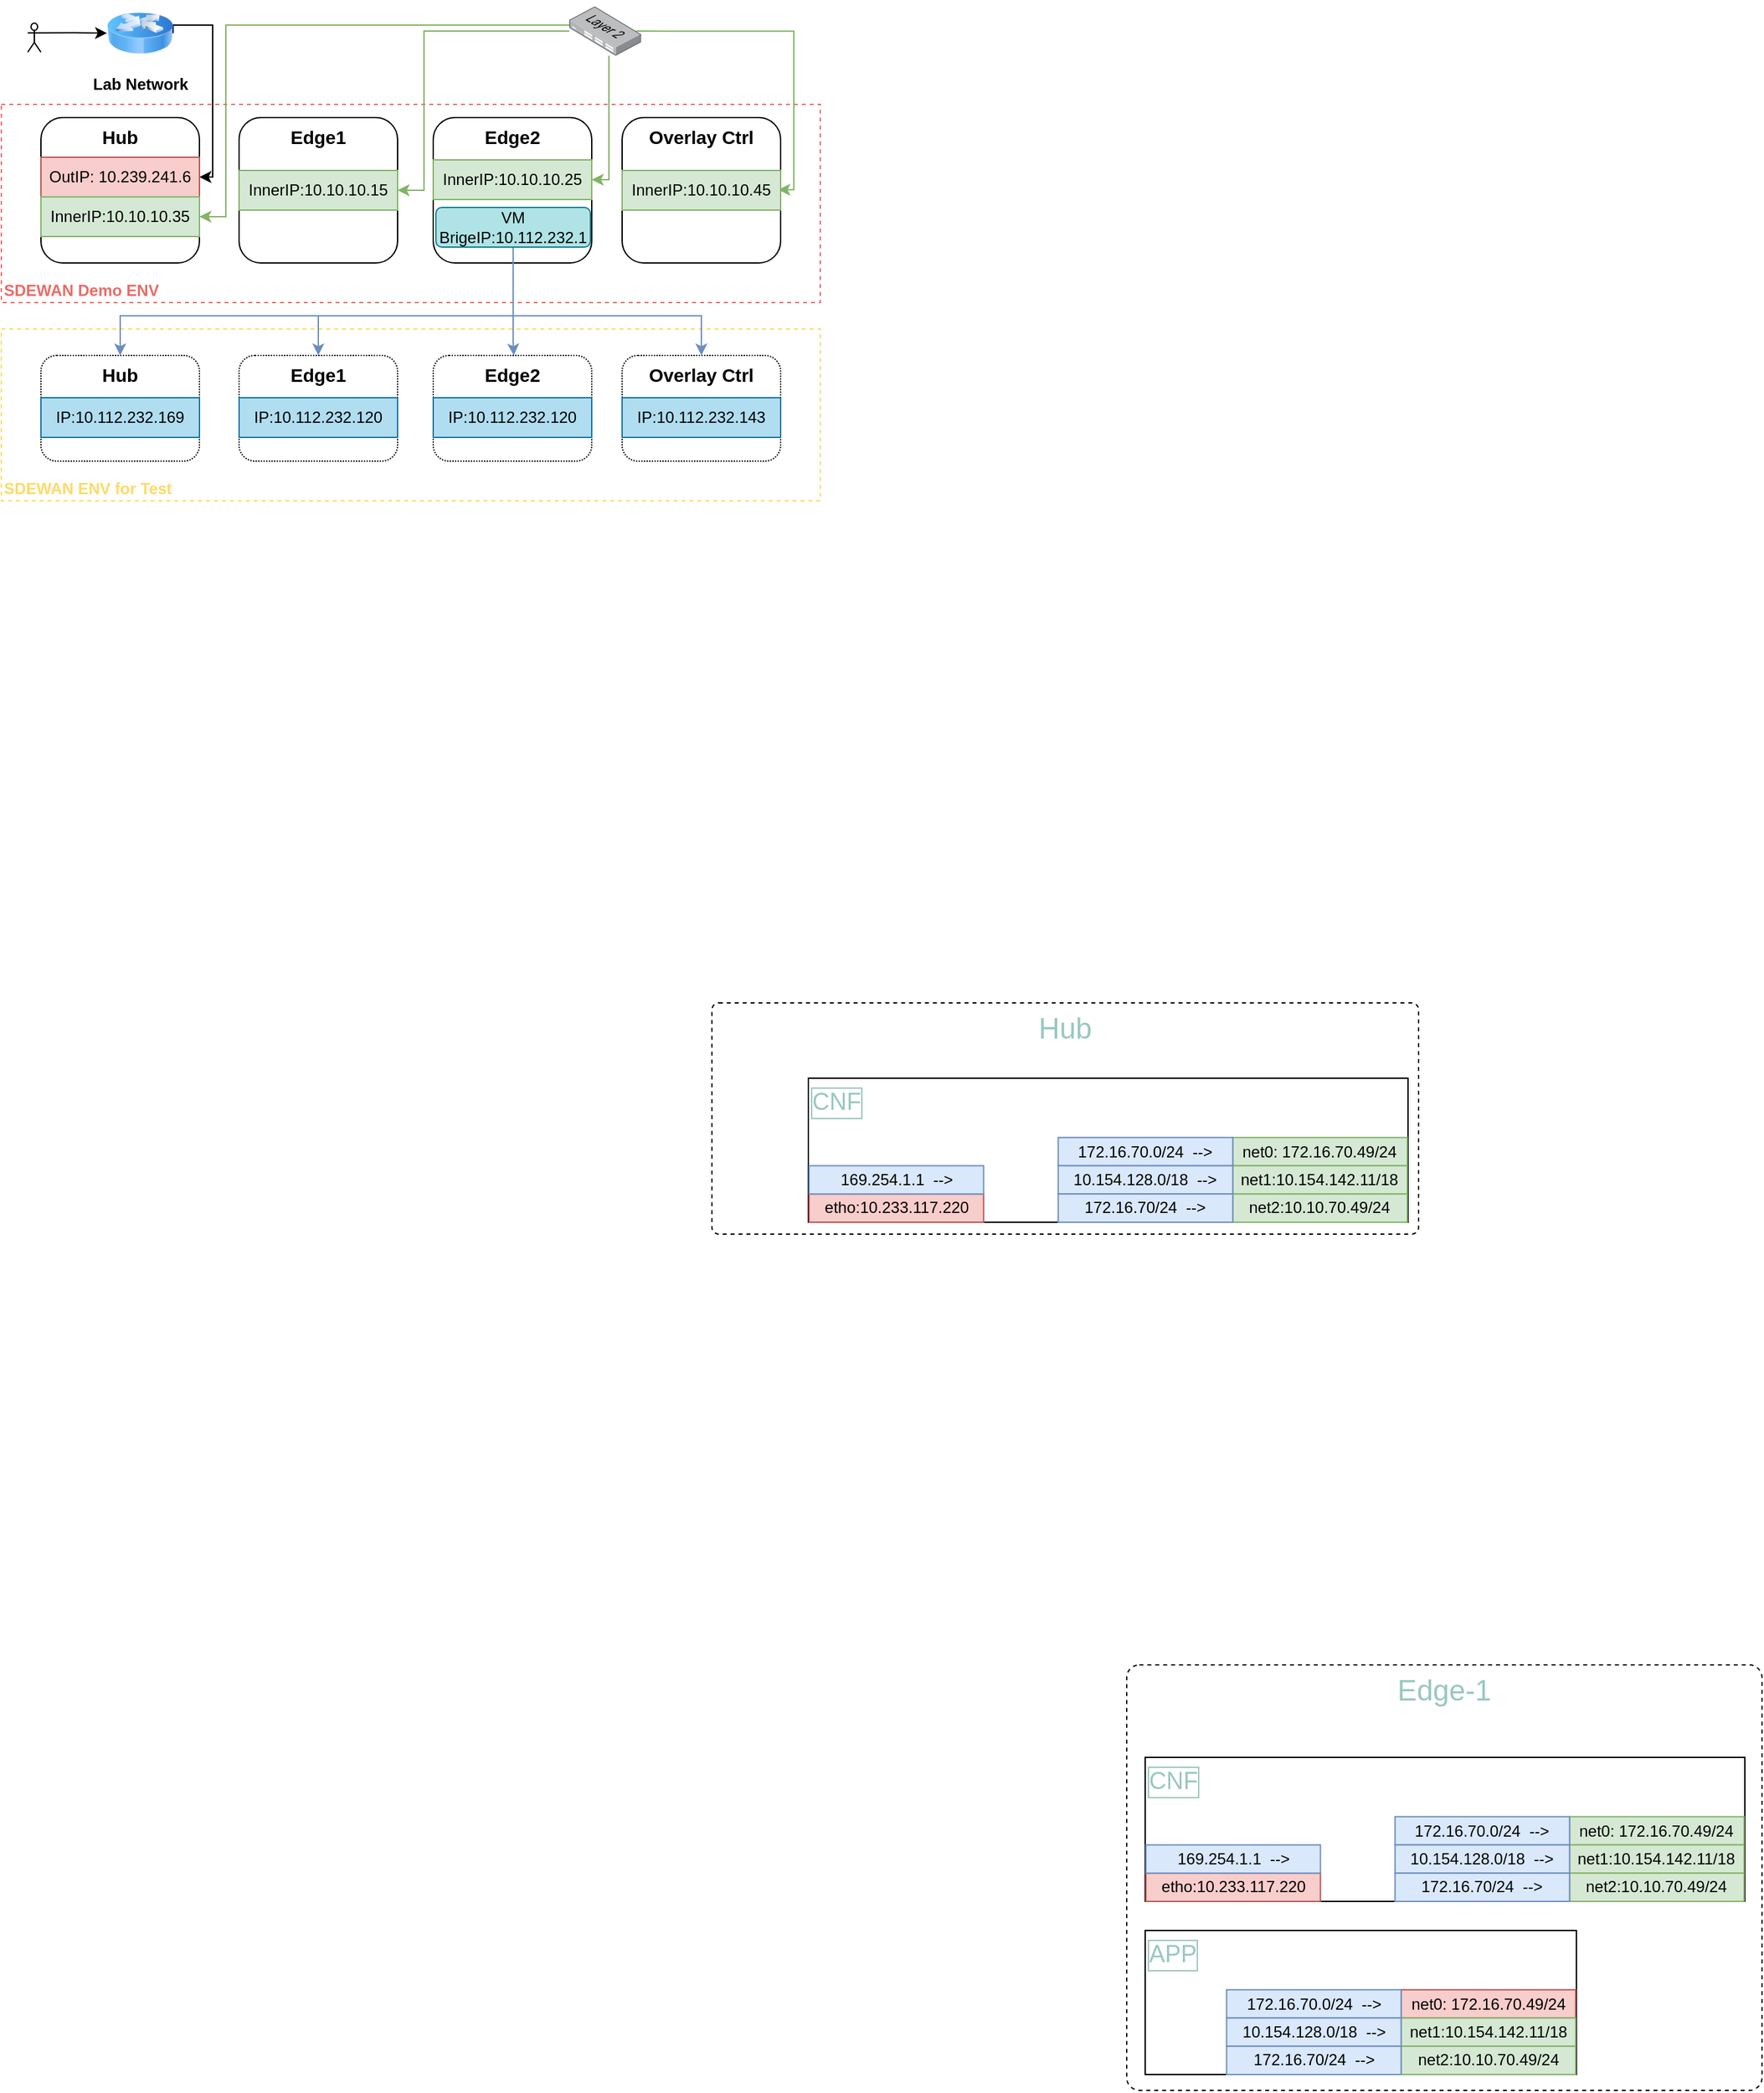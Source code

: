 <mxfile version="15.0.6" type="github">
  <diagram id="uPRll6M5eb0Z-0uBqnHo" name="Page-1">
    <mxGraphModel dx="1434" dy="1007" grid="0" gridSize="10" guides="1" tooltips="1" connect="1" arrows="1" fold="1" page="1" pageScale="1" pageWidth="1100" pageHeight="850" math="0" shadow="0">
      <root>
        <mxCell id="0" />
        <mxCell id="1" parent="0" />
        <mxCell id="7EhR9RoNfgnr2oAYTbMp-80" value="SDEWAN ENV for Test" style="rounded=0;whiteSpace=wrap;html=1;verticalAlign=bottom;dashed=1;align=left;labelBorderColor=none;fontStyle=1;strokeColor=#FFD966;fontColor=#FFD966;" parent="1" vertex="1">
          <mxGeometry x="100" y="480" width="620" height="130" as="geometry" />
        </mxCell>
        <mxCell id="7EhR9RoNfgnr2oAYTbMp-63" value="SDEWAN Demo ENV" style="rounded=0;whiteSpace=wrap;html=1;verticalAlign=bottom;dashed=1;align=left;labelBorderColor=none;fontStyle=1;fontColor=#EA6B66;strokeColor=#EA6B66;" parent="1" vertex="1">
          <mxGeometry x="100" y="310" width="620" height="150" as="geometry" />
        </mxCell>
        <mxCell id="7EhR9RoNfgnr2oAYTbMp-49" style="edgeStyle=orthogonalEdgeStyle;rounded=0;orthogonalLoop=1;jettySize=auto;html=1;entryX=1;entryY=0.5;entryDx=0;entryDy=0;fillColor=#d5e8d4;strokeColor=#82b366;" parent="1" source="7EhR9RoNfgnr2oAYTbMp-2" target="7EhR9RoNfgnr2oAYTbMp-15" edge="1">
          <mxGeometry relative="1" as="geometry">
            <Array as="points">
              <mxPoint x="270" y="250" />
              <mxPoint x="270" y="395" />
            </Array>
          </mxGeometry>
        </mxCell>
        <mxCell id="7EhR9RoNfgnr2oAYTbMp-58" style="edgeStyle=orthogonalEdgeStyle;rounded=0;orthogonalLoop=1;jettySize=auto;html=1;entryX=1;entryY=0.5;entryDx=0;entryDy=0;fillColor=#d5e8d4;strokeColor=#82b366;" parent="1" source="7EhR9RoNfgnr2oAYTbMp-2" target="7EhR9RoNfgnr2oAYTbMp-45" edge="1">
          <mxGeometry relative="1" as="geometry">
            <Array as="points">
              <mxPoint x="560" y="367" />
            </Array>
          </mxGeometry>
        </mxCell>
        <mxCell id="7EhR9RoNfgnr2oAYTbMp-60" style="edgeStyle=orthogonalEdgeStyle;rounded=0;orthogonalLoop=1;jettySize=auto;html=1;entryX=1;entryY=0.5;entryDx=0;entryDy=0;jumpSize=2;fillColor=#d5e8d4;strokeColor=#82b366;" parent="1" source="7EhR9RoNfgnr2oAYTbMp-2" target="7EhR9RoNfgnr2oAYTbMp-43" edge="1">
          <mxGeometry relative="1" as="geometry">
            <Array as="points">
              <mxPoint x="420" y="255" />
              <mxPoint x="420" y="375" />
            </Array>
          </mxGeometry>
        </mxCell>
        <mxCell id="7EhR9RoNfgnr2oAYTbMp-61" style="edgeStyle=orthogonalEdgeStyle;rounded=0;orthogonalLoop=1;jettySize=auto;html=1;entryX=1.019;entryY=0.487;entryDx=0;entryDy=0;entryPerimeter=0;jumpSize=2;fillColor=#d5e8d4;strokeColor=#82b366;" parent="1" edge="1">
          <mxGeometry relative="1" as="geometry">
            <mxPoint x="688.28" y="374.61" as="targetPoint" />
            <mxPoint x="580.4" y="254.556" as="sourcePoint" />
            <Array as="points">
              <mxPoint x="700" y="255" />
              <mxPoint x="700" y="375" />
            </Array>
          </mxGeometry>
        </mxCell>
        <mxCell id="7EhR9RoNfgnr2oAYTbMp-2" value="" style="points=[];aspect=fixed;html=1;align=center;shadow=0;dashed=0;image;image=img/lib/allied_telesis/switch/Switch_24_port_L2.svg;" parent="1" vertex="1">
          <mxGeometry x="530" y="235.85" width="54.4" height="37.29" as="geometry" />
        </mxCell>
        <mxCell id="7EhR9RoNfgnr2oAYTbMp-3" value="&lt;b&gt;&lt;font style=&quot;font-size: 14px&quot;&gt;Hub&lt;/font&gt;&lt;/b&gt;" style="rounded=1;whiteSpace=wrap;html=1;verticalAlign=top;" parent="1" vertex="1">
          <mxGeometry x="130" y="320" width="120" height="110" as="geometry" />
        </mxCell>
        <mxCell id="7EhR9RoNfgnr2oAYTbMp-19" style="edgeStyle=orthogonalEdgeStyle;orthogonalLoop=1;jettySize=auto;html=1;exitX=1;exitY=0.5;exitDx=0;exitDy=0;entryX=1;entryY=0.5;entryDx=0;entryDy=0;rounded=0;" parent="1" source="7EhR9RoNfgnr2oAYTbMp-6" target="7EhR9RoNfgnr2oAYTbMp-14" edge="1">
          <mxGeometry relative="1" as="geometry">
            <Array as="points">
              <mxPoint x="260" y="250" />
              <mxPoint x="260" y="365" />
            </Array>
          </mxGeometry>
        </mxCell>
        <mxCell id="7EhR9RoNfgnr2oAYTbMp-6" value="&lt;b&gt;Lab Network&lt;/b&gt;" style="image;html=1;image=img/lib/clip_art/networking/Router_Icon_128x128.png;verticalAlign=top;" parent="1" vertex="1">
          <mxGeometry x="180" y="231.14" width="50" height="50" as="geometry" />
        </mxCell>
        <mxCell id="7EhR9RoNfgnr2oAYTbMp-14" value="&lt;span&gt;OutIP: 10.239.241.6&lt;/span&gt;" style="rounded=0;whiteSpace=wrap;html=1;fillColor=#f8cecc;strokeColor=#b85450;" parent="1" vertex="1">
          <mxGeometry x="130" y="350" width="120" height="30" as="geometry" />
        </mxCell>
        <mxCell id="7EhR9RoNfgnr2oAYTbMp-15" value="&lt;span&gt;I&lt;/span&gt;nnerIP:10.10.10.35" style="rounded=0;whiteSpace=wrap;html=1;fillColor=#d5e8d4;strokeColor=#82b366;" parent="1" vertex="1">
          <mxGeometry x="130" y="380" width="120" height="30" as="geometry" />
        </mxCell>
        <mxCell id="7EhR9RoNfgnr2oAYTbMp-22" style="edgeStyle=orthogonalEdgeStyle;rounded=0;orthogonalLoop=1;jettySize=auto;html=1;exitX=1;exitY=0.333;exitDx=0;exitDy=0;exitPerimeter=0;" parent="1" source="7EhR9RoNfgnr2oAYTbMp-21" target="7EhR9RoNfgnr2oAYTbMp-6" edge="1">
          <mxGeometry relative="1" as="geometry" />
        </mxCell>
        <mxCell id="7EhR9RoNfgnr2oAYTbMp-21" value="" style="shape=umlActor;verticalLabelPosition=bottom;verticalAlign=top;html=1;outlineConnect=0;" parent="1" vertex="1">
          <mxGeometry x="120" y="248.49" width="10" height="22" as="geometry" />
        </mxCell>
        <mxCell id="7EhR9RoNfgnr2oAYTbMp-42" value="&lt;b&gt;&lt;font style=&quot;font-size: 14px&quot;&gt;Edge1&lt;/font&gt;&lt;/b&gt;" style="rounded=1;whiteSpace=wrap;html=1;verticalAlign=top;" parent="1" vertex="1">
          <mxGeometry x="280" y="320" width="120" height="110" as="geometry" />
        </mxCell>
        <mxCell id="7EhR9RoNfgnr2oAYTbMp-43" value="&lt;span&gt;I&lt;/span&gt;nnerIP:10.10.10.15" style="rounded=0;whiteSpace=wrap;html=1;fillColor=#d5e8d4;strokeColor=#82b366;" parent="1" vertex="1">
          <mxGeometry x="280" y="360" width="120" height="30" as="geometry" />
        </mxCell>
        <mxCell id="7EhR9RoNfgnr2oAYTbMp-44" value="&lt;b&gt;&lt;font style=&quot;font-size: 14px&quot;&gt;Edge2&lt;/font&gt;&lt;/b&gt;" style="rounded=1;whiteSpace=wrap;html=1;verticalAlign=top;" parent="1" vertex="1">
          <mxGeometry x="427" y="320" width="120" height="110" as="geometry" />
        </mxCell>
        <mxCell id="7EhR9RoNfgnr2oAYTbMp-45" value="&lt;span&gt;I&lt;/span&gt;nnerIP:10.10.10.25" style="rounded=0;whiteSpace=wrap;html=1;fillColor=#d5e8d4;strokeColor=#82b366;" parent="1" vertex="1">
          <mxGeometry x="427" y="352" width="120" height="30" as="geometry" />
        </mxCell>
        <mxCell id="7EhR9RoNfgnr2oAYTbMp-46" value="&lt;b&gt;&lt;font style=&quot;font-size: 14px&quot;&gt;Overlay Ctrl&lt;/font&gt;&lt;/b&gt;" style="rounded=1;whiteSpace=wrap;html=1;verticalAlign=top;" parent="1" vertex="1">
          <mxGeometry x="570" y="320" width="120" height="110" as="geometry" />
        </mxCell>
        <mxCell id="7EhR9RoNfgnr2oAYTbMp-47" value="&lt;span&gt;I&lt;/span&gt;nnerIP:10.10.10.45" style="rounded=0;whiteSpace=wrap;html=1;fillColor=#d5e8d4;strokeColor=#82b366;" parent="1" vertex="1">
          <mxGeometry x="570" y="360" width="120" height="30" as="geometry" />
        </mxCell>
        <mxCell id="7EhR9RoNfgnr2oAYTbMp-75" style="edgeStyle=orthogonalEdgeStyle;rounded=0;jumpSize=2;orthogonalLoop=1;jettySize=auto;html=1;fillColor=#dae8fc;strokeColor=#6c8ebf;" parent="1" source="7EhR9RoNfgnr2oAYTbMp-64" target="7EhR9RoNfgnr2oAYTbMp-66" edge="1">
          <mxGeometry relative="1" as="geometry">
            <Array as="points">
              <mxPoint x="487" y="470" />
              <mxPoint x="190" y="470" />
            </Array>
          </mxGeometry>
        </mxCell>
        <mxCell id="7EhR9RoNfgnr2oAYTbMp-76" style="edgeStyle=orthogonalEdgeStyle;rounded=0;jumpSize=2;orthogonalLoop=1;jettySize=auto;html=1;fillColor=#dae8fc;strokeColor=#6c8ebf;" parent="1" source="7EhR9RoNfgnr2oAYTbMp-64" target="7EhR9RoNfgnr2oAYTbMp-69" edge="1">
          <mxGeometry relative="1" as="geometry">
            <Array as="points">
              <mxPoint x="487" y="470" />
              <mxPoint x="340" y="470" />
            </Array>
          </mxGeometry>
        </mxCell>
        <mxCell id="7EhR9RoNfgnr2oAYTbMp-77" style="edgeStyle=orthogonalEdgeStyle;rounded=0;jumpSize=2;orthogonalLoop=1;jettySize=auto;html=1;exitX=0.5;exitY=1;exitDx=0;exitDy=0;fillColor=#dae8fc;strokeColor=#6c8ebf;" parent="1" source="7EhR9RoNfgnr2oAYTbMp-64" target="7EhR9RoNfgnr2oAYTbMp-71" edge="1">
          <mxGeometry relative="1" as="geometry">
            <Array as="points">
              <mxPoint x="488" y="490" />
              <mxPoint x="488" y="490" />
            </Array>
          </mxGeometry>
        </mxCell>
        <mxCell id="7EhR9RoNfgnr2oAYTbMp-78" style="edgeStyle=orthogonalEdgeStyle;rounded=0;jumpSize=2;orthogonalLoop=1;jettySize=auto;html=1;exitX=0.5;exitY=1;exitDx=0;exitDy=0;fillColor=#dae8fc;strokeColor=#6c8ebf;" parent="1" source="7EhR9RoNfgnr2oAYTbMp-64" target="7EhR9RoNfgnr2oAYTbMp-73" edge="1">
          <mxGeometry relative="1" as="geometry">
            <Array as="points">
              <mxPoint x="487" y="470" />
              <mxPoint x="630" y="470" />
            </Array>
          </mxGeometry>
        </mxCell>
        <mxCell id="7EhR9RoNfgnr2oAYTbMp-64" value="&lt;span&gt;VM&lt;br&gt;BrigeIP:10.112.232.1&lt;/span&gt;" style="rounded=1;whiteSpace=wrap;html=1;fillColor=#b0e3e6;strokeColor=#0e8088;" parent="1" vertex="1">
          <mxGeometry x="429" y="388" width="117" height="30" as="geometry" />
        </mxCell>
        <mxCell id="7EhR9RoNfgnr2oAYTbMp-66" value="&lt;b&gt;&lt;font style=&quot;font-size: 14px&quot;&gt;Hub&lt;/font&gt;&lt;/b&gt;" style="rounded=1;whiteSpace=wrap;html=1;verticalAlign=top;dashed=1;dashPattern=1 1;" parent="1" vertex="1">
          <mxGeometry x="130" y="500" width="120" height="80" as="geometry" />
        </mxCell>
        <mxCell id="7EhR9RoNfgnr2oAYTbMp-68" value="IP:10.112.232.169" style="rounded=0;whiteSpace=wrap;html=1;fillColor=#b1ddf0;strokeColor=#10739e;" parent="1" vertex="1">
          <mxGeometry x="130" y="532" width="120" height="30" as="geometry" />
        </mxCell>
        <mxCell id="7EhR9RoNfgnr2oAYTbMp-69" value="&lt;b&gt;&lt;font style=&quot;font-size: 14px&quot;&gt;Edge1&lt;/font&gt;&lt;/b&gt;" style="rounded=1;whiteSpace=wrap;html=1;verticalAlign=top;dashed=1;dashPattern=1 1;" parent="1" vertex="1">
          <mxGeometry x="280" y="500" width="120" height="80" as="geometry" />
        </mxCell>
        <mxCell id="7EhR9RoNfgnr2oAYTbMp-70" value="IP:10.112.232.120" style="rounded=0;whiteSpace=wrap;html=1;fillColor=#b1ddf0;strokeColor=#10739e;" parent="1" vertex="1">
          <mxGeometry x="280" y="532" width="120" height="30" as="geometry" />
        </mxCell>
        <mxCell id="7EhR9RoNfgnr2oAYTbMp-71" value="&lt;b&gt;&lt;font style=&quot;font-size: 14px&quot;&gt;Edge2&lt;/font&gt;&lt;/b&gt;" style="rounded=1;whiteSpace=wrap;html=1;verticalAlign=top;dashed=1;dashPattern=1 1;" parent="1" vertex="1">
          <mxGeometry x="427" y="500" width="120" height="80" as="geometry" />
        </mxCell>
        <mxCell id="7EhR9RoNfgnr2oAYTbMp-72" value="&lt;span&gt;IP:10.112.232.120&lt;/span&gt;" style="rounded=0;whiteSpace=wrap;html=1;fillColor=#b1ddf0;strokeColor=#10739e;" parent="1" vertex="1">
          <mxGeometry x="427" y="532" width="120" height="30" as="geometry" />
        </mxCell>
        <mxCell id="7EhR9RoNfgnr2oAYTbMp-73" value="&lt;b&gt;&lt;font style=&quot;font-size: 14px&quot;&gt;Overlay Ctrl&lt;/font&gt;&lt;/b&gt;" style="rounded=1;whiteSpace=wrap;html=1;verticalAlign=top;dashed=1;dashPattern=1 1;" parent="1" vertex="1">
          <mxGeometry x="570" y="500" width="120" height="80" as="geometry" />
        </mxCell>
        <mxCell id="7EhR9RoNfgnr2oAYTbMp-74" value="IP:10.112.232.143" style="rounded=0;whiteSpace=wrap;html=1;fillColor=#b1ddf0;strokeColor=#10739e;" parent="1" vertex="1">
          <mxGeometry x="570" y="532" width="120" height="30" as="geometry" />
        </mxCell>
        <mxCell id="3yVlGVuV2btpdbxURkGZ-30" value="Edge-1" style="rounded=1;whiteSpace=wrap;html=1;fontSize=22;fontColor=#9AC7BF;verticalAlign=top;arcSize=3;dashed=1;container=0;" vertex="1" parent="1">
          <mxGeometry x="952" y="1491" width="481" height="322" as="geometry" />
        </mxCell>
        <mxCell id="3yVlGVuV2btpdbxURkGZ-56" value="" style="group" vertex="1" connectable="0" parent="1">
          <mxGeometry x="638" y="990" width="535" height="175" as="geometry" />
        </mxCell>
        <mxCell id="3yVlGVuV2btpdbxURkGZ-27" value="Hub" style="rounded=1;whiteSpace=wrap;html=1;fontSize=22;fontColor=#9AC7BF;verticalAlign=top;arcSize=3;dashed=1;container=0;" vertex="1" parent="3yVlGVuV2btpdbxURkGZ-56">
          <mxGeometry width="535" height="175" as="geometry" />
        </mxCell>
        <mxCell id="3yVlGVuV2btpdbxURkGZ-4" value="CNF" style="rounded=0;whiteSpace=wrap;html=1;align=left;verticalAlign=top;labelBorderColor=#9AC7BF;fontColor=#9AC7BF;fontSize=18;container=0;" vertex="1" parent="3yVlGVuV2btpdbxURkGZ-56">
          <mxGeometry x="73" y="57" width="454" height="109" as="geometry" />
        </mxCell>
        <mxCell id="3yVlGVuV2btpdbxURkGZ-2" value="&lt;span&gt;etho:10.233.117.220&lt;/span&gt;" style="rounded=0;whiteSpace=wrap;html=1;fillColor=#f8cecc;strokeColor=#b85450;container=0;" vertex="1" parent="3yVlGVuV2btpdbxURkGZ-56">
          <mxGeometry x="73.551" y="144.621" width="132.143" height="21.379" as="geometry" />
        </mxCell>
        <mxCell id="3yVlGVuV2btpdbxURkGZ-3" value="net0: 172.16.70.49/24" style="rounded=0;whiteSpace=wrap;html=1;fillColor=#d5e8d4;strokeColor=#82b366;container=0;" vertex="1" parent="3yVlGVuV2btpdbxURkGZ-56">
          <mxGeometry x="394.313" y="101.862" width="132.143" height="21.379" as="geometry" />
        </mxCell>
        <mxCell id="3yVlGVuV2btpdbxURkGZ-5" value="net1:10.154.142.11/18" style="rounded=0;whiteSpace=wrap;html=1;fillColor=#d5e8d4;strokeColor=#82b366;container=0;" vertex="1" parent="3yVlGVuV2btpdbxURkGZ-56">
          <mxGeometry x="394.313" y="123.241" width="132.143" height="21.379" as="geometry" />
        </mxCell>
        <mxCell id="3yVlGVuV2btpdbxURkGZ-6" value="net2:10.10.70.49/24" style="rounded=0;whiteSpace=wrap;html=1;fillColor=#d5e8d4;strokeColor=#82b366;container=0;" vertex="1" parent="3yVlGVuV2btpdbxURkGZ-56">
          <mxGeometry x="394.313" y="144.621" width="132.143" height="21.379" as="geometry" />
        </mxCell>
        <mxCell id="3yVlGVuV2btpdbxURkGZ-8" value="172.16.70.0/24&amp;nbsp; --&amp;gt;" style="rounded=0;whiteSpace=wrap;html=1;fillColor=#dae8fc;strokeColor=#6c8ebf;container=0;" vertex="1" parent="3yVlGVuV2btpdbxURkGZ-56">
          <mxGeometry x="262.17" y="101.862" width="132.143" height="21.379" as="geometry" />
        </mxCell>
        <mxCell id="3yVlGVuV2btpdbxURkGZ-9" value="10.154.128.0/18&amp;nbsp; --&amp;gt;" style="rounded=0;whiteSpace=wrap;html=1;fillColor=#dae8fc;strokeColor=#6c8ebf;container=0;" vertex="1" parent="3yVlGVuV2btpdbxURkGZ-56">
          <mxGeometry x="262.17" y="123.241" width="132.143" height="21.379" as="geometry" />
        </mxCell>
        <mxCell id="3yVlGVuV2btpdbxURkGZ-10" value="172.16.70/24&amp;nbsp; --&amp;gt;" style="rounded=0;whiteSpace=wrap;html=1;fillColor=#dae8fc;strokeColor=#6c8ebf;container=0;" vertex="1" parent="3yVlGVuV2btpdbxURkGZ-56">
          <mxGeometry x="262.17" y="144.621" width="132.143" height="21.379" as="geometry" />
        </mxCell>
        <mxCell id="3yVlGVuV2btpdbxURkGZ-21" value="169.254.1.1&amp;nbsp; --&amp;gt;" style="rounded=0;whiteSpace=wrap;html=1;fillColor=#dae8fc;strokeColor=#6c8ebf;container=0;" vertex="1" parent="3yVlGVuV2btpdbxURkGZ-56">
          <mxGeometry x="73.551" y="123.241" width="132.143" height="21.379" as="geometry" />
        </mxCell>
        <mxCell id="3yVlGVuV2btpdbxURkGZ-77" value="" style="group" vertex="1" connectable="0" parent="1">
          <mxGeometry x="966" y="1692" width="326.46" height="109" as="geometry" />
        </mxCell>
        <mxCell id="3yVlGVuV2btpdbxURkGZ-68" value="APP" style="rounded=0;whiteSpace=wrap;html=1;align=left;verticalAlign=top;labelBorderColor=#9AC7BF;fontColor=#9AC7BF;fontSize=18;container=0;" vertex="1" parent="3yVlGVuV2btpdbxURkGZ-77">
          <mxGeometry width="326.46" height="109" as="geometry" />
        </mxCell>
        <mxCell id="3yVlGVuV2btpdbxURkGZ-70" value="net0: 172.16.70.49/24" style="rounded=0;whiteSpace=wrap;html=1;fillColor=#f8cecc;strokeColor=#b85450;container=0;" vertex="1" parent="3yVlGVuV2btpdbxURkGZ-77">
          <mxGeometry x="193.773" y="44.862" width="132.143" height="21.379" as="geometry" />
        </mxCell>
        <mxCell id="3yVlGVuV2btpdbxURkGZ-71" value="net1:10.154.142.11/18" style="rounded=0;whiteSpace=wrap;html=1;fillColor=#d5e8d4;strokeColor=#82b366;container=0;" vertex="1" parent="3yVlGVuV2btpdbxURkGZ-77">
          <mxGeometry x="193.773" y="66.241" width="132.143" height="21.379" as="geometry" />
        </mxCell>
        <mxCell id="3yVlGVuV2btpdbxURkGZ-72" value="net2:10.10.70.49/24" style="rounded=0;whiteSpace=wrap;html=1;fillColor=#d5e8d4;strokeColor=#82b366;container=0;" vertex="1" parent="3yVlGVuV2btpdbxURkGZ-77">
          <mxGeometry x="193.773" y="87.621" width="132.143" height="21.379" as="geometry" />
        </mxCell>
        <mxCell id="3yVlGVuV2btpdbxURkGZ-73" value="172.16.70.0/24&amp;nbsp; --&amp;gt;" style="rounded=0;whiteSpace=wrap;html=1;fillColor=#dae8fc;strokeColor=#6c8ebf;container=0;" vertex="1" parent="3yVlGVuV2btpdbxURkGZ-77">
          <mxGeometry x="61.63" y="44.862" width="132.143" height="21.379" as="geometry" />
        </mxCell>
        <mxCell id="3yVlGVuV2btpdbxURkGZ-74" value="10.154.128.0/18&amp;nbsp; --&amp;gt;" style="rounded=0;whiteSpace=wrap;html=1;fillColor=#dae8fc;strokeColor=#6c8ebf;container=0;" vertex="1" parent="3yVlGVuV2btpdbxURkGZ-77">
          <mxGeometry x="61.63" y="66.241" width="132.143" height="21.379" as="geometry" />
        </mxCell>
        <mxCell id="3yVlGVuV2btpdbxURkGZ-75" value="172.16.70/24&amp;nbsp; --&amp;gt;" style="rounded=0;whiteSpace=wrap;html=1;fillColor=#dae8fc;strokeColor=#6c8ebf;container=0;" vertex="1" parent="3yVlGVuV2btpdbxURkGZ-77">
          <mxGeometry x="61.63" y="87.621" width="132.143" height="21.379" as="geometry" />
        </mxCell>
        <mxCell id="3yVlGVuV2btpdbxURkGZ-78" value="" style="group" vertex="1" connectable="0" parent="1">
          <mxGeometry x="966" y="1561" width="454" height="109" as="geometry" />
        </mxCell>
        <mxCell id="3yVlGVuV2btpdbxURkGZ-59" value="CNF" style="rounded=0;whiteSpace=wrap;html=1;align=left;verticalAlign=top;labelBorderColor=#9AC7BF;fontColor=#9AC7BF;fontSize=18;container=0;" vertex="1" parent="3yVlGVuV2btpdbxURkGZ-78">
          <mxGeometry width="454" height="109" as="geometry" />
        </mxCell>
        <mxCell id="3yVlGVuV2btpdbxURkGZ-60" value="&lt;span&gt;etho:10.233.117.220&lt;/span&gt;" style="rounded=0;whiteSpace=wrap;html=1;fillColor=#f8cecc;strokeColor=#b85450;container=0;" vertex="1" parent="3yVlGVuV2btpdbxURkGZ-78">
          <mxGeometry x="0.551" y="87.621" width="132.143" height="21.379" as="geometry" />
        </mxCell>
        <mxCell id="3yVlGVuV2btpdbxURkGZ-61" value="net0: 172.16.70.49/24" style="rounded=0;whiteSpace=wrap;html=1;fillColor=#d5e8d4;strokeColor=#82b366;container=0;" vertex="1" parent="3yVlGVuV2btpdbxURkGZ-78">
          <mxGeometry x="321.313" y="44.862" width="132.143" height="21.379" as="geometry" />
        </mxCell>
        <mxCell id="3yVlGVuV2btpdbxURkGZ-62" value="net1:10.154.142.11/18" style="rounded=0;whiteSpace=wrap;html=1;fillColor=#d5e8d4;strokeColor=#82b366;container=0;" vertex="1" parent="3yVlGVuV2btpdbxURkGZ-78">
          <mxGeometry x="321.313" y="66.241" width="132.143" height="21.379" as="geometry" />
        </mxCell>
        <mxCell id="3yVlGVuV2btpdbxURkGZ-63" value="net2:10.10.70.49/24" style="rounded=0;whiteSpace=wrap;html=1;fillColor=#d5e8d4;strokeColor=#82b366;container=0;" vertex="1" parent="3yVlGVuV2btpdbxURkGZ-78">
          <mxGeometry x="321.313" y="87.621" width="132.143" height="21.379" as="geometry" />
        </mxCell>
        <mxCell id="3yVlGVuV2btpdbxURkGZ-64" value="172.16.70.0/24&amp;nbsp; --&amp;gt;" style="rounded=0;whiteSpace=wrap;html=1;fillColor=#dae8fc;strokeColor=#6c8ebf;container=0;" vertex="1" parent="3yVlGVuV2btpdbxURkGZ-78">
          <mxGeometry x="189.17" y="44.862" width="132.143" height="21.379" as="geometry" />
        </mxCell>
        <mxCell id="3yVlGVuV2btpdbxURkGZ-65" value="10.154.128.0/18&amp;nbsp; --&amp;gt;" style="rounded=0;whiteSpace=wrap;html=1;fillColor=#dae8fc;strokeColor=#6c8ebf;container=0;" vertex="1" parent="3yVlGVuV2btpdbxURkGZ-78">
          <mxGeometry x="189.17" y="66.241" width="132.143" height="21.379" as="geometry" />
        </mxCell>
        <mxCell id="3yVlGVuV2btpdbxURkGZ-66" value="172.16.70/24&amp;nbsp; --&amp;gt;" style="rounded=0;whiteSpace=wrap;html=1;fillColor=#dae8fc;strokeColor=#6c8ebf;container=0;" vertex="1" parent="3yVlGVuV2btpdbxURkGZ-78">
          <mxGeometry x="189.17" y="87.621" width="132.143" height="21.379" as="geometry" />
        </mxCell>
        <mxCell id="3yVlGVuV2btpdbxURkGZ-67" value="169.254.1.1&amp;nbsp; --&amp;gt;" style="rounded=0;whiteSpace=wrap;html=1;fillColor=#dae8fc;strokeColor=#6c8ebf;container=0;" vertex="1" parent="3yVlGVuV2btpdbxURkGZ-78">
          <mxGeometry x="0.551" y="66.241" width="132.143" height="21.379" as="geometry" />
        </mxCell>
      </root>
    </mxGraphModel>
  </diagram>
</mxfile>
